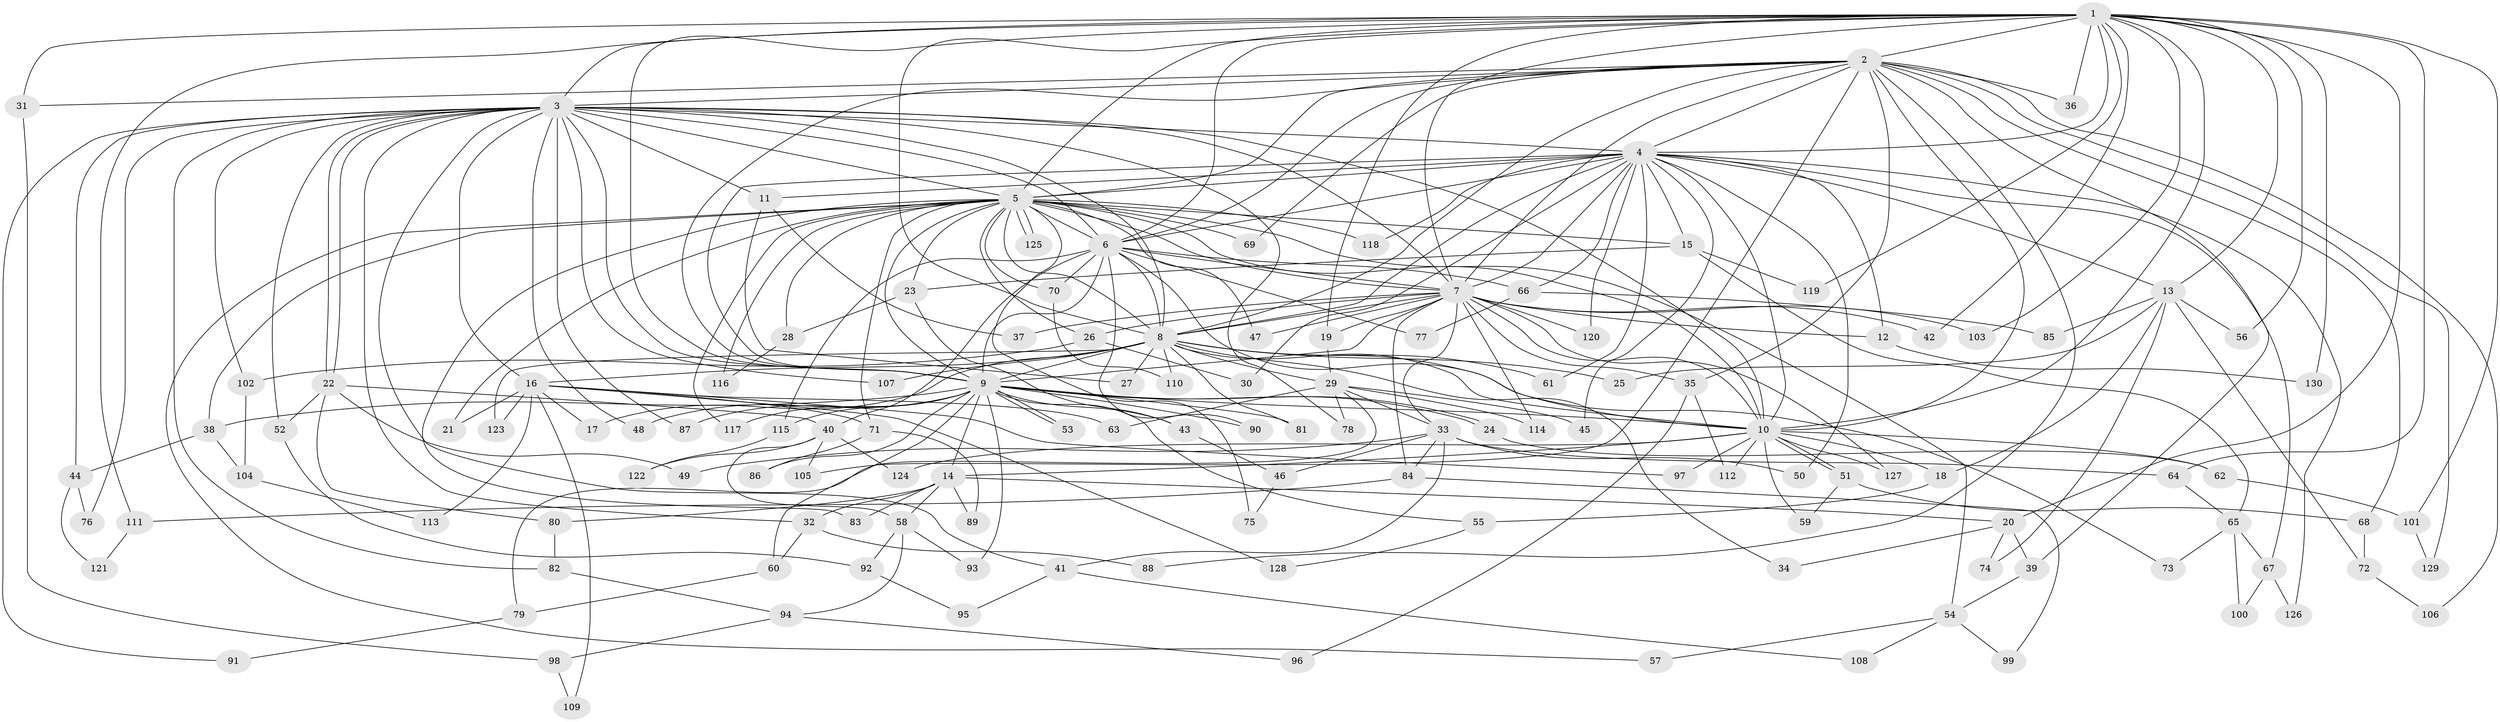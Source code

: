 // coarse degree distribution, {22: 0.02197802197802198, 18: 0.03296703296703297, 24: 0.01098901098901099, 21: 0.02197802197802198, 26: 0.02197802197802198, 14: 0.01098901098901099, 4: 0.10989010989010989, 3: 0.13186813186813187, 8: 0.02197802197802198, 5: 0.06593406593406594, 11: 0.01098901098901099, 2: 0.5054945054945055, 9: 0.01098901098901099, 6: 0.02197802197802198}
// Generated by graph-tools (version 1.1) at 2025/17/03/04/25 18:17:20]
// undirected, 130 vertices, 285 edges
graph export_dot {
graph [start="1"]
  node [color=gray90,style=filled];
  1;
  2;
  3;
  4;
  5;
  6;
  7;
  8;
  9;
  10;
  11;
  12;
  13;
  14;
  15;
  16;
  17;
  18;
  19;
  20;
  21;
  22;
  23;
  24;
  25;
  26;
  27;
  28;
  29;
  30;
  31;
  32;
  33;
  34;
  35;
  36;
  37;
  38;
  39;
  40;
  41;
  42;
  43;
  44;
  45;
  46;
  47;
  48;
  49;
  50;
  51;
  52;
  53;
  54;
  55;
  56;
  57;
  58;
  59;
  60;
  61;
  62;
  63;
  64;
  65;
  66;
  67;
  68;
  69;
  70;
  71;
  72;
  73;
  74;
  75;
  76;
  77;
  78;
  79;
  80;
  81;
  82;
  83;
  84;
  85;
  86;
  87;
  88;
  89;
  90;
  91;
  92;
  93;
  94;
  95;
  96;
  97;
  98;
  99;
  100;
  101;
  102;
  103;
  104;
  105;
  106;
  107;
  108;
  109;
  110;
  111;
  112;
  113;
  114;
  115;
  116;
  117;
  118;
  119;
  120;
  121;
  122;
  123;
  124;
  125;
  126;
  127;
  128;
  129;
  130;
  1 -- 2;
  1 -- 3;
  1 -- 4;
  1 -- 5;
  1 -- 6;
  1 -- 7;
  1 -- 8;
  1 -- 9;
  1 -- 10;
  1 -- 13;
  1 -- 19;
  1 -- 20;
  1 -- 31;
  1 -- 36;
  1 -- 42;
  1 -- 56;
  1 -- 64;
  1 -- 101;
  1 -- 103;
  1 -- 111;
  1 -- 119;
  1 -- 130;
  2 -- 3;
  2 -- 4;
  2 -- 5;
  2 -- 6;
  2 -- 7;
  2 -- 8;
  2 -- 9;
  2 -- 10;
  2 -- 31;
  2 -- 35;
  2 -- 36;
  2 -- 39;
  2 -- 68;
  2 -- 69;
  2 -- 88;
  2 -- 105;
  2 -- 106;
  2 -- 129;
  3 -- 4;
  3 -- 5;
  3 -- 6;
  3 -- 7;
  3 -- 8;
  3 -- 9;
  3 -- 10;
  3 -- 11;
  3 -- 16;
  3 -- 22;
  3 -- 22;
  3 -- 32;
  3 -- 41;
  3 -- 44;
  3 -- 48;
  3 -- 52;
  3 -- 76;
  3 -- 78;
  3 -- 82;
  3 -- 87;
  3 -- 91;
  3 -- 102;
  3 -- 107;
  4 -- 5;
  4 -- 6;
  4 -- 7;
  4 -- 8;
  4 -- 9;
  4 -- 10;
  4 -- 11;
  4 -- 12;
  4 -- 13;
  4 -- 15;
  4 -- 30;
  4 -- 45;
  4 -- 50;
  4 -- 61;
  4 -- 66;
  4 -- 67;
  4 -- 118;
  4 -- 120;
  4 -- 126;
  5 -- 6;
  5 -- 7;
  5 -- 8;
  5 -- 9;
  5 -- 10;
  5 -- 15;
  5 -- 21;
  5 -- 23;
  5 -- 26;
  5 -- 28;
  5 -- 38;
  5 -- 47;
  5 -- 54;
  5 -- 57;
  5 -- 69;
  5 -- 70;
  5 -- 71;
  5 -- 75;
  5 -- 83;
  5 -- 116;
  5 -- 117;
  5 -- 118;
  5 -- 125;
  5 -- 125;
  6 -- 7;
  6 -- 8;
  6 -- 9;
  6 -- 10;
  6 -- 40;
  6 -- 66;
  6 -- 70;
  6 -- 77;
  6 -- 90;
  6 -- 115;
  7 -- 8;
  7 -- 9;
  7 -- 10;
  7 -- 12;
  7 -- 19;
  7 -- 26;
  7 -- 33;
  7 -- 35;
  7 -- 37;
  7 -- 42;
  7 -- 47;
  7 -- 84;
  7 -- 103;
  7 -- 114;
  7 -- 120;
  7 -- 127;
  8 -- 9;
  8 -- 10;
  8 -- 16;
  8 -- 17;
  8 -- 25;
  8 -- 27;
  8 -- 29;
  8 -- 34;
  8 -- 61;
  8 -- 73;
  8 -- 81;
  8 -- 107;
  8 -- 110;
  8 -- 123;
  9 -- 10;
  9 -- 14;
  9 -- 24;
  9 -- 24;
  9 -- 38;
  9 -- 43;
  9 -- 48;
  9 -- 53;
  9 -- 53;
  9 -- 55;
  9 -- 60;
  9 -- 81;
  9 -- 86;
  9 -- 87;
  9 -- 90;
  9 -- 93;
  9 -- 115;
  9 -- 117;
  10 -- 14;
  10 -- 18;
  10 -- 51;
  10 -- 51;
  10 -- 59;
  10 -- 62;
  10 -- 97;
  10 -- 112;
  10 -- 124;
  10 -- 127;
  11 -- 27;
  11 -- 37;
  12 -- 130;
  13 -- 18;
  13 -- 25;
  13 -- 56;
  13 -- 72;
  13 -- 74;
  13 -- 85;
  14 -- 20;
  14 -- 32;
  14 -- 58;
  14 -- 80;
  14 -- 83;
  14 -- 89;
  15 -- 23;
  15 -- 65;
  15 -- 119;
  16 -- 17;
  16 -- 21;
  16 -- 63;
  16 -- 71;
  16 -- 97;
  16 -- 109;
  16 -- 113;
  16 -- 123;
  16 -- 128;
  18 -- 55;
  19 -- 29;
  20 -- 34;
  20 -- 39;
  20 -- 74;
  22 -- 40;
  22 -- 49;
  22 -- 52;
  22 -- 80;
  23 -- 28;
  23 -- 43;
  24 -- 62;
  26 -- 30;
  26 -- 102;
  28 -- 116;
  29 -- 33;
  29 -- 45;
  29 -- 63;
  29 -- 78;
  29 -- 79;
  29 -- 114;
  31 -- 98;
  32 -- 60;
  32 -- 88;
  33 -- 41;
  33 -- 46;
  33 -- 49;
  33 -- 50;
  33 -- 64;
  33 -- 84;
  35 -- 96;
  35 -- 112;
  38 -- 44;
  38 -- 104;
  39 -- 54;
  40 -- 58;
  40 -- 105;
  40 -- 122;
  40 -- 124;
  41 -- 95;
  41 -- 108;
  43 -- 46;
  44 -- 76;
  44 -- 121;
  46 -- 75;
  51 -- 59;
  51 -- 68;
  52 -- 92;
  54 -- 57;
  54 -- 99;
  54 -- 108;
  55 -- 128;
  58 -- 92;
  58 -- 93;
  58 -- 94;
  60 -- 79;
  62 -- 101;
  64 -- 65;
  65 -- 67;
  65 -- 73;
  65 -- 100;
  66 -- 77;
  66 -- 85;
  67 -- 100;
  67 -- 126;
  68 -- 72;
  70 -- 110;
  71 -- 86;
  71 -- 89;
  72 -- 106;
  79 -- 91;
  80 -- 82;
  82 -- 94;
  84 -- 99;
  84 -- 111;
  92 -- 95;
  94 -- 96;
  94 -- 98;
  98 -- 109;
  101 -- 129;
  102 -- 104;
  104 -- 113;
  111 -- 121;
  115 -- 122;
}
